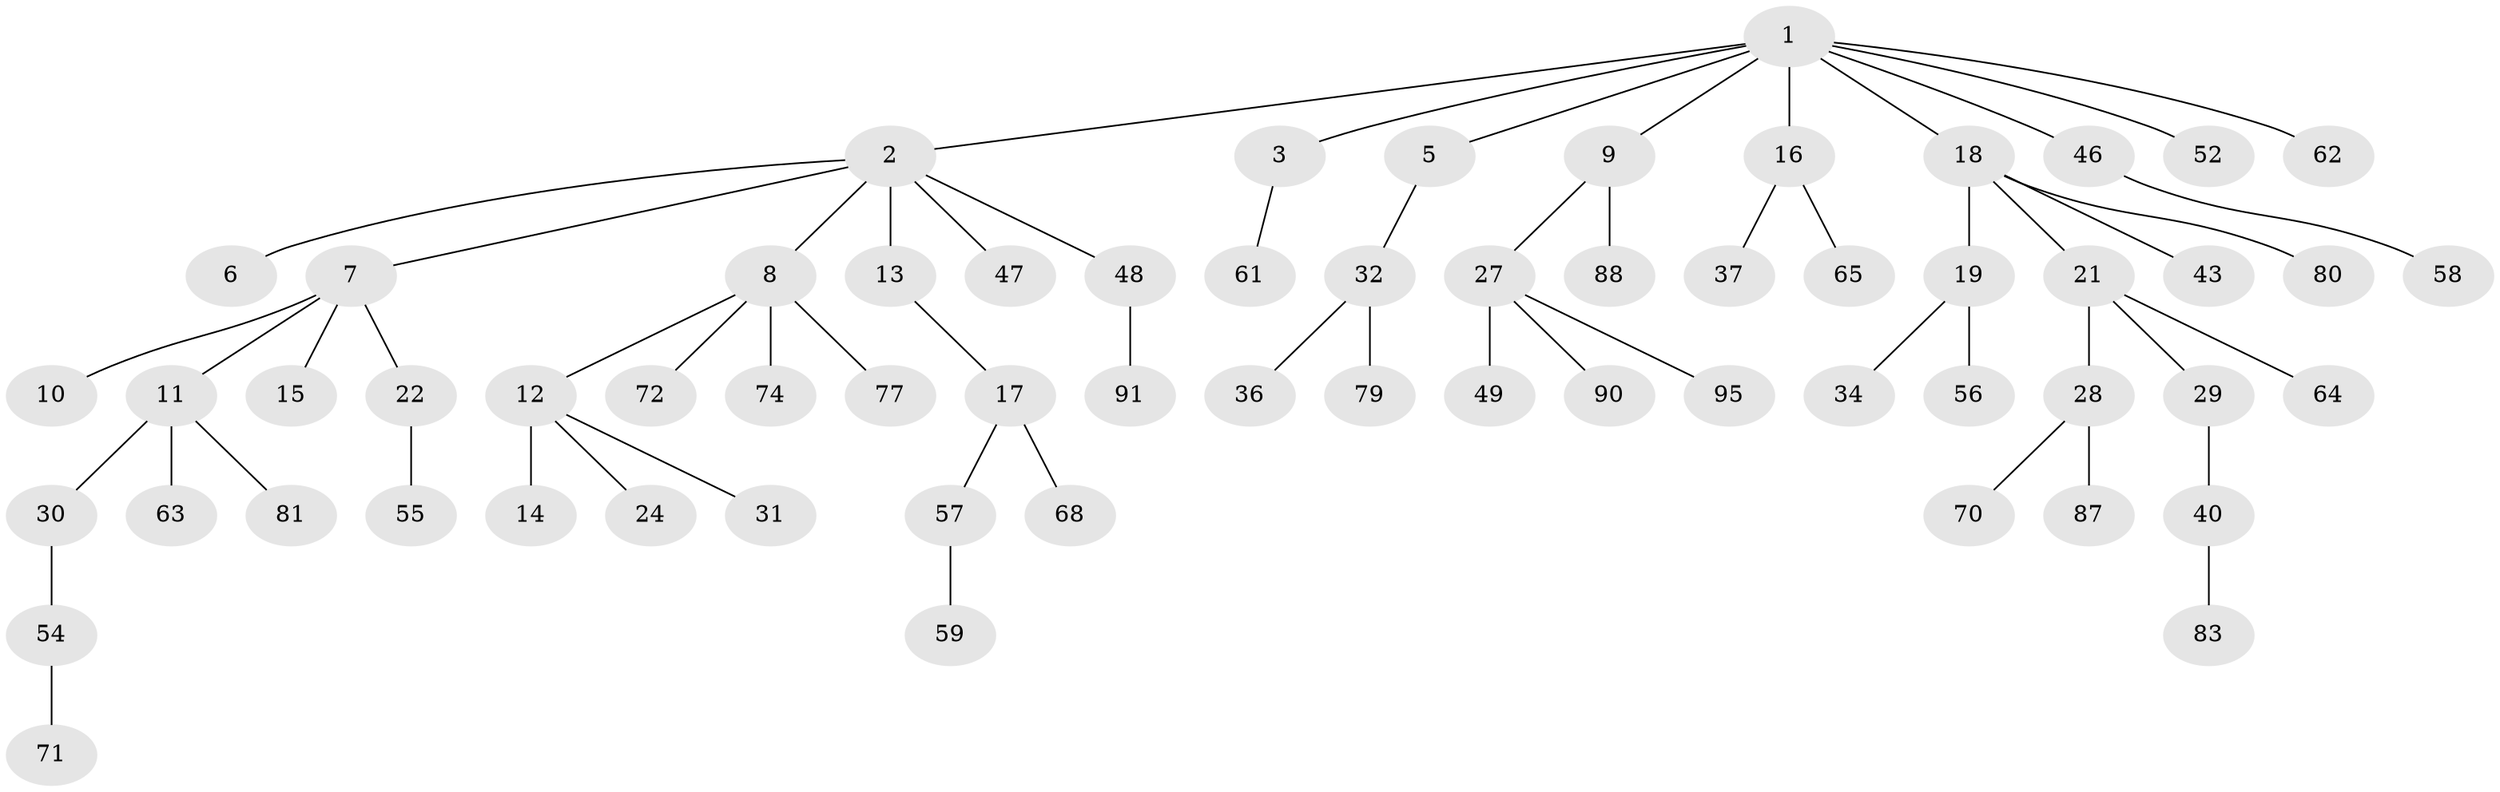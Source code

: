 // original degree distribution, {9: 0.010526315789473684, 6: 0.021052631578947368, 2: 0.2631578947368421, 3: 0.12631578947368421, 1: 0.49473684210526314, 4: 0.06315789473684211, 5: 0.021052631578947368}
// Generated by graph-tools (version 1.1) at 2025/11/02/27/25 16:11:25]
// undirected, 63 vertices, 62 edges
graph export_dot {
graph [start="1"]
  node [color=gray90,style=filled];
  1 [super="+20"];
  2 [super="+4"];
  3;
  5;
  6;
  7 [super="+25"];
  8 [super="+67"];
  9 [super="+51"];
  10 [super="+93"];
  11 [super="+35"];
  12 [super="+92"];
  13;
  14;
  15 [super="+38"];
  16;
  17 [super="+23"];
  18 [super="+41"];
  19 [super="+33"];
  21 [super="+26"];
  22 [super="+45"];
  24;
  27 [super="+42"];
  28 [super="+44"];
  29;
  30 [super="+82"];
  31;
  32 [super="+84"];
  34;
  36 [super="+60"];
  37 [super="+39"];
  40 [super="+50"];
  43;
  46 [super="+53"];
  47;
  48 [super="+76"];
  49;
  52 [super="+86"];
  54 [super="+94"];
  55;
  56;
  57 [super="+66"];
  58 [super="+69"];
  59 [super="+75"];
  61;
  62;
  63;
  64;
  65 [super="+73"];
  68 [super="+78"];
  70;
  71;
  72;
  74 [super="+89"];
  77;
  79 [super="+85"];
  80;
  81;
  83;
  87;
  88;
  90;
  91;
  95;
  1 -- 2;
  1 -- 3;
  1 -- 5;
  1 -- 9;
  1 -- 16;
  1 -- 18;
  1 -- 52;
  1 -- 62;
  1 -- 46;
  2 -- 6;
  2 -- 8;
  2 -- 47;
  2 -- 48;
  2 -- 13;
  2 -- 7;
  3 -- 61;
  5 -- 32;
  7 -- 10;
  7 -- 11;
  7 -- 15;
  7 -- 22;
  8 -- 12;
  8 -- 77;
  8 -- 74;
  8 -- 72;
  9 -- 27;
  9 -- 88;
  11 -- 30;
  11 -- 81;
  11 -- 63;
  12 -- 14;
  12 -- 24;
  12 -- 31;
  13 -- 17;
  16 -- 37;
  16 -- 65;
  17 -- 57;
  17 -- 68;
  18 -- 19;
  18 -- 21;
  18 -- 80;
  18 -- 43;
  19 -- 34;
  19 -- 56;
  21 -- 29;
  21 -- 64;
  21 -- 28;
  22 -- 55;
  27 -- 49;
  27 -- 90;
  27 -- 95;
  28 -- 70;
  28 -- 87;
  29 -- 40;
  30 -- 54;
  32 -- 36;
  32 -- 79;
  40 -- 83;
  46 -- 58;
  48 -- 91;
  54 -- 71;
  57 -- 59;
}
